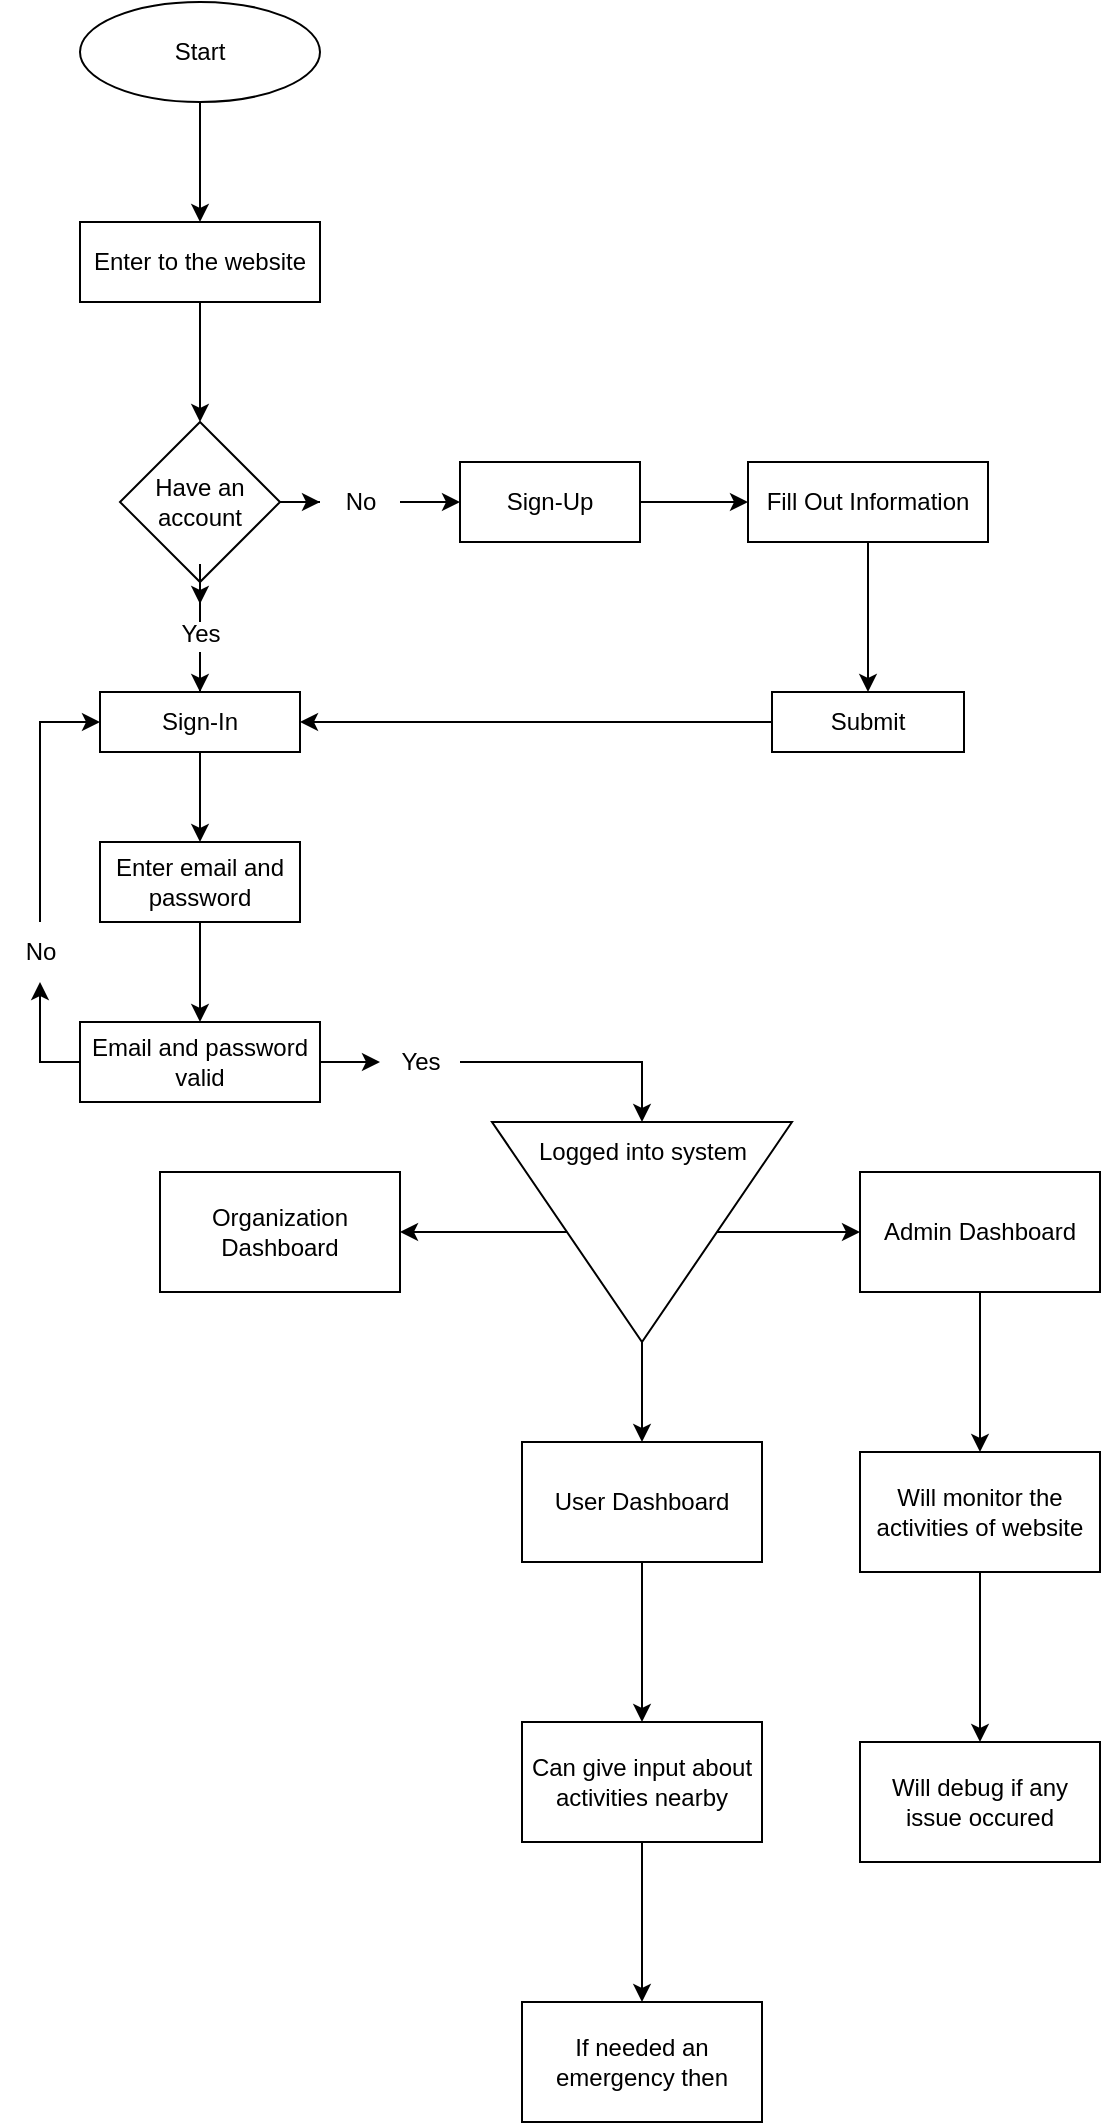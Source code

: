<mxfile version="24.7.5">
  <diagram id="C5RBs43oDa-KdzZeNtuy" name="Page-1">
    <mxGraphModel dx="1434" dy="746" grid="1" gridSize="10" guides="1" tooltips="1" connect="1" arrows="1" fold="1" page="1" pageScale="1" pageWidth="827" pageHeight="1169" math="0" shadow="0">
      <root>
        <mxCell id="WIyWlLk6GJQsqaUBKTNV-0" />
        <mxCell id="WIyWlLk6GJQsqaUBKTNV-1" parent="WIyWlLk6GJQsqaUBKTNV-0" />
        <mxCell id="HioqSzKNUCu9lMBX9jTe-11" style="edgeStyle=orthogonalEdgeStyle;rounded=0;orthogonalLoop=1;jettySize=auto;html=1;" edge="1" parent="WIyWlLk6GJQsqaUBKTNV-1" source="HioqSzKNUCu9lMBX9jTe-9" target="HioqSzKNUCu9lMBX9jTe-10">
          <mxGeometry relative="1" as="geometry" />
        </mxCell>
        <mxCell id="HioqSzKNUCu9lMBX9jTe-9" value="Start" style="ellipse;whiteSpace=wrap;html=1;" vertex="1" parent="WIyWlLk6GJQsqaUBKTNV-1">
          <mxGeometry x="70" y="20" width="120" height="50" as="geometry" />
        </mxCell>
        <mxCell id="HioqSzKNUCu9lMBX9jTe-18" style="edgeStyle=orthogonalEdgeStyle;rounded=0;orthogonalLoop=1;jettySize=auto;html=1;entryX=0.5;entryY=0;entryDx=0;entryDy=0;" edge="1" parent="WIyWlLk6GJQsqaUBKTNV-1" source="HioqSzKNUCu9lMBX9jTe-10" target="HioqSzKNUCu9lMBX9jTe-17">
          <mxGeometry relative="1" as="geometry" />
        </mxCell>
        <mxCell id="HioqSzKNUCu9lMBX9jTe-10" value="Enter to the website" style="rounded=0;whiteSpace=wrap;html=1;" vertex="1" parent="WIyWlLk6GJQsqaUBKTNV-1">
          <mxGeometry x="70" y="130" width="120" height="40" as="geometry" />
        </mxCell>
        <mxCell id="HioqSzKNUCu9lMBX9jTe-16" style="edgeStyle=orthogonalEdgeStyle;rounded=0;orthogonalLoop=1;jettySize=auto;html=1;entryX=0;entryY=0.5;entryDx=0;entryDy=0;" edge="1" parent="WIyWlLk6GJQsqaUBKTNV-1" source="HioqSzKNUCu9lMBX9jTe-12" target="HioqSzKNUCu9lMBX9jTe-15">
          <mxGeometry relative="1" as="geometry" />
        </mxCell>
        <mxCell id="HioqSzKNUCu9lMBX9jTe-12" value="Sign-Up" style="rounded=0;whiteSpace=wrap;html=1;" vertex="1" parent="WIyWlLk6GJQsqaUBKTNV-1">
          <mxGeometry x="260" y="250" width="90" height="40" as="geometry" />
        </mxCell>
        <mxCell id="HioqSzKNUCu9lMBX9jTe-21" value="" style="edgeStyle=orthogonalEdgeStyle;rounded=0;orthogonalLoop=1;jettySize=auto;html=1;" edge="1" parent="WIyWlLk6GJQsqaUBKTNV-1" source="HioqSzKNUCu9lMBX9jTe-15" target="HioqSzKNUCu9lMBX9jTe-20">
          <mxGeometry relative="1" as="geometry" />
        </mxCell>
        <mxCell id="HioqSzKNUCu9lMBX9jTe-15" value="Fill Out Information" style="rounded=0;whiteSpace=wrap;html=1;" vertex="1" parent="WIyWlLk6GJQsqaUBKTNV-1">
          <mxGeometry x="404" y="250" width="120" height="40" as="geometry" />
        </mxCell>
        <mxCell id="HioqSzKNUCu9lMBX9jTe-19" value="" style="edgeStyle=orthogonalEdgeStyle;rounded=0;orthogonalLoop=1;jettySize=auto;html=1;" edge="1" parent="WIyWlLk6GJQsqaUBKTNV-1" source="HioqSzKNUCu9lMBX9jTe-25" target="HioqSzKNUCu9lMBX9jTe-12">
          <mxGeometry relative="1" as="geometry" />
        </mxCell>
        <mxCell id="HioqSzKNUCu9lMBX9jTe-24" value="" style="edgeStyle=orthogonalEdgeStyle;rounded=0;orthogonalLoop=1;jettySize=auto;html=1;" edge="1" parent="WIyWlLk6GJQsqaUBKTNV-1" source="HioqSzKNUCu9lMBX9jTe-26" target="HioqSzKNUCu9lMBX9jTe-22">
          <mxGeometry relative="1" as="geometry" />
        </mxCell>
        <mxCell id="HioqSzKNUCu9lMBX9jTe-17" value="Have an account" style="rhombus;whiteSpace=wrap;html=1;" vertex="1" parent="WIyWlLk6GJQsqaUBKTNV-1">
          <mxGeometry x="90" y="230" width="80" height="80" as="geometry" />
        </mxCell>
        <mxCell id="HioqSzKNUCu9lMBX9jTe-23" style="edgeStyle=orthogonalEdgeStyle;rounded=0;orthogonalLoop=1;jettySize=auto;html=1;" edge="1" parent="WIyWlLk6GJQsqaUBKTNV-1" source="HioqSzKNUCu9lMBX9jTe-20" target="HioqSzKNUCu9lMBX9jTe-22">
          <mxGeometry relative="1" as="geometry" />
        </mxCell>
        <mxCell id="HioqSzKNUCu9lMBX9jTe-20" value="Submit" style="rounded=0;whiteSpace=wrap;html=1;" vertex="1" parent="WIyWlLk6GJQsqaUBKTNV-1">
          <mxGeometry x="416" y="365" width="96" height="30" as="geometry" />
        </mxCell>
        <mxCell id="HioqSzKNUCu9lMBX9jTe-30" value="" style="edgeStyle=orthogonalEdgeStyle;rounded=0;orthogonalLoop=1;jettySize=auto;html=1;" edge="1" parent="WIyWlLk6GJQsqaUBKTNV-1" source="HioqSzKNUCu9lMBX9jTe-22" target="HioqSzKNUCu9lMBX9jTe-27">
          <mxGeometry relative="1" as="geometry" />
        </mxCell>
        <mxCell id="HioqSzKNUCu9lMBX9jTe-22" value="Sign-In" style="rounded=0;whiteSpace=wrap;html=1;" vertex="1" parent="WIyWlLk6GJQsqaUBKTNV-1">
          <mxGeometry x="80" y="365" width="100" height="30" as="geometry" />
        </mxCell>
        <mxCell id="HioqSzKNUCu9lMBX9jTe-32" value="" style="edgeStyle=orthogonalEdgeStyle;rounded=0;orthogonalLoop=1;jettySize=auto;html=1;" edge="1" parent="WIyWlLk6GJQsqaUBKTNV-1" source="HioqSzKNUCu9lMBX9jTe-27" target="HioqSzKNUCu9lMBX9jTe-31">
          <mxGeometry relative="1" as="geometry" />
        </mxCell>
        <mxCell id="HioqSzKNUCu9lMBX9jTe-27" value="Enter email and password" style="rounded=0;whiteSpace=wrap;html=1;" vertex="1" parent="WIyWlLk6GJQsqaUBKTNV-1">
          <mxGeometry x="80" y="440" width="100" height="40" as="geometry" />
        </mxCell>
        <mxCell id="HioqSzKNUCu9lMBX9jTe-34" style="edgeStyle=orthogonalEdgeStyle;rounded=0;orthogonalLoop=1;jettySize=auto;html=1;entryX=0;entryY=0.5;entryDx=0;entryDy=0;" edge="1" parent="WIyWlLk6GJQsqaUBKTNV-1" source="HioqSzKNUCu9lMBX9jTe-46" target="HioqSzKNUCu9lMBX9jTe-22">
          <mxGeometry relative="1" as="geometry">
            <mxPoint x="10" y="420" as="targetPoint" />
            <Array as="points">
              <mxPoint x="50" y="380" />
            </Array>
          </mxGeometry>
        </mxCell>
        <mxCell id="HioqSzKNUCu9lMBX9jTe-40" value="" style="edgeStyle=orthogonalEdgeStyle;rounded=0;orthogonalLoop=1;jettySize=auto;html=1;" edge="1" parent="WIyWlLk6GJQsqaUBKTNV-1" source="HioqSzKNUCu9lMBX9jTe-42" target="HioqSzKNUCu9lMBX9jTe-39">
          <mxGeometry relative="1" as="geometry" />
        </mxCell>
        <mxCell id="HioqSzKNUCu9lMBX9jTe-49" style="edgeStyle=orthogonalEdgeStyle;rounded=0;orthogonalLoop=1;jettySize=auto;html=1;" edge="1" parent="WIyWlLk6GJQsqaUBKTNV-1" source="HioqSzKNUCu9lMBX9jTe-31">
          <mxGeometry relative="1" as="geometry">
            <mxPoint x="50" y="510" as="targetPoint" />
          </mxGeometry>
        </mxCell>
        <mxCell id="HioqSzKNUCu9lMBX9jTe-31" value="Email and password valid" style="whiteSpace=wrap;html=1;rounded=0;" vertex="1" parent="WIyWlLk6GJQsqaUBKTNV-1">
          <mxGeometry x="70" y="530" width="120" height="40" as="geometry" />
        </mxCell>
        <mxCell id="HioqSzKNUCu9lMBX9jTe-54" value="" style="edgeStyle=orthogonalEdgeStyle;rounded=0;orthogonalLoop=1;jettySize=auto;html=1;" edge="1" parent="WIyWlLk6GJQsqaUBKTNV-1" source="HioqSzKNUCu9lMBX9jTe-39" target="HioqSzKNUCu9lMBX9jTe-53">
          <mxGeometry relative="1" as="geometry" />
        </mxCell>
        <mxCell id="HioqSzKNUCu9lMBX9jTe-56" value="" style="edgeStyle=orthogonalEdgeStyle;rounded=0;orthogonalLoop=1;jettySize=auto;html=1;" edge="1" parent="WIyWlLk6GJQsqaUBKTNV-1" source="HioqSzKNUCu9lMBX9jTe-39" target="HioqSzKNUCu9lMBX9jTe-55">
          <mxGeometry relative="1" as="geometry" />
        </mxCell>
        <mxCell id="HioqSzKNUCu9lMBX9jTe-59" value="" style="edgeStyle=orthogonalEdgeStyle;rounded=0;orthogonalLoop=1;jettySize=auto;html=1;" edge="1" parent="WIyWlLk6GJQsqaUBKTNV-1" source="HioqSzKNUCu9lMBX9jTe-39" target="HioqSzKNUCu9lMBX9jTe-58">
          <mxGeometry relative="1" as="geometry" />
        </mxCell>
        <mxCell id="HioqSzKNUCu9lMBX9jTe-39" value="" style="triangle;whiteSpace=wrap;html=1;rounded=0;rotation=90;" vertex="1" parent="WIyWlLk6GJQsqaUBKTNV-1">
          <mxGeometry x="296" y="560" width="110" height="150" as="geometry" />
        </mxCell>
        <mxCell id="HioqSzKNUCu9lMBX9jTe-41" value="Logged into system" style="text;html=1;align=center;verticalAlign=middle;resizable=0;points=[];autosize=1;strokeColor=none;fillColor=none;" vertex="1" parent="WIyWlLk6GJQsqaUBKTNV-1">
          <mxGeometry x="286" y="580" width="130" height="30" as="geometry" />
        </mxCell>
        <mxCell id="HioqSzKNUCu9lMBX9jTe-43" value="" style="edgeStyle=orthogonalEdgeStyle;rounded=0;orthogonalLoop=1;jettySize=auto;html=1;" edge="1" parent="WIyWlLk6GJQsqaUBKTNV-1" source="HioqSzKNUCu9lMBX9jTe-31" target="HioqSzKNUCu9lMBX9jTe-42">
          <mxGeometry relative="1" as="geometry">
            <mxPoint x="190" y="550" as="sourcePoint" />
            <mxPoint x="351" y="580" as="targetPoint" />
          </mxGeometry>
        </mxCell>
        <mxCell id="HioqSzKNUCu9lMBX9jTe-42" value="Yes" style="text;html=1;align=center;verticalAlign=middle;resizable=0;points=[];autosize=1;strokeColor=none;fillColor=none;" vertex="1" parent="WIyWlLk6GJQsqaUBKTNV-1">
          <mxGeometry x="220" y="535" width="40" height="30" as="geometry" />
        </mxCell>
        <mxCell id="HioqSzKNUCu9lMBX9jTe-44" value="" style="edgeStyle=orthogonalEdgeStyle;rounded=0;orthogonalLoop=1;jettySize=auto;html=1;" edge="1" parent="WIyWlLk6GJQsqaUBKTNV-1" source="HioqSzKNUCu9lMBX9jTe-17" target="HioqSzKNUCu9lMBX9jTe-26">
          <mxGeometry relative="1" as="geometry">
            <mxPoint x="130" y="310" as="sourcePoint" />
            <mxPoint x="130" y="365" as="targetPoint" />
          </mxGeometry>
        </mxCell>
        <mxCell id="HioqSzKNUCu9lMBX9jTe-26" value="Yes" style="text;html=1;align=center;verticalAlign=middle;resizable=0;points=[];autosize=1;strokeColor=none;fillColor=none;" vertex="1" parent="WIyWlLk6GJQsqaUBKTNV-1">
          <mxGeometry x="110" y="321" width="40" height="30" as="geometry" />
        </mxCell>
        <mxCell id="HioqSzKNUCu9lMBX9jTe-45" value="" style="edgeStyle=orthogonalEdgeStyle;rounded=0;orthogonalLoop=1;jettySize=auto;html=1;" edge="1" parent="WIyWlLk6GJQsqaUBKTNV-1" source="HioqSzKNUCu9lMBX9jTe-17" target="HioqSzKNUCu9lMBX9jTe-25">
          <mxGeometry relative="1" as="geometry">
            <mxPoint x="170" y="270" as="sourcePoint" />
            <mxPoint x="260" y="270" as="targetPoint" />
          </mxGeometry>
        </mxCell>
        <mxCell id="HioqSzKNUCu9lMBX9jTe-25" value="No" style="text;html=1;align=center;verticalAlign=middle;resizable=0;points=[];autosize=1;strokeColor=none;fillColor=none;" vertex="1" parent="WIyWlLk6GJQsqaUBKTNV-1">
          <mxGeometry x="190" y="255" width="40" height="30" as="geometry" />
        </mxCell>
        <mxCell id="HioqSzKNUCu9lMBX9jTe-46" value="No" style="text;html=1;align=center;verticalAlign=middle;resizable=0;points=[];autosize=1;strokeColor=none;fillColor=none;" vertex="1" parent="WIyWlLk6GJQsqaUBKTNV-1">
          <mxGeometry x="30" y="480" width="40" height="30" as="geometry" />
        </mxCell>
        <mxCell id="HioqSzKNUCu9lMBX9jTe-66" value="" style="edgeStyle=orthogonalEdgeStyle;rounded=0;orthogonalLoop=1;jettySize=auto;html=1;" edge="1" parent="WIyWlLk6GJQsqaUBKTNV-1" source="HioqSzKNUCu9lMBX9jTe-53" target="HioqSzKNUCu9lMBX9jTe-65">
          <mxGeometry relative="1" as="geometry" />
        </mxCell>
        <mxCell id="HioqSzKNUCu9lMBX9jTe-53" value="User Dashboard" style="whiteSpace=wrap;html=1;rounded=0;" vertex="1" parent="WIyWlLk6GJQsqaUBKTNV-1">
          <mxGeometry x="291" y="740" width="120" height="60" as="geometry" />
        </mxCell>
        <mxCell id="HioqSzKNUCu9lMBX9jTe-62" value="" style="edgeStyle=orthogonalEdgeStyle;rounded=0;orthogonalLoop=1;jettySize=auto;html=1;" edge="1" parent="WIyWlLk6GJQsqaUBKTNV-1" source="HioqSzKNUCu9lMBX9jTe-55" target="HioqSzKNUCu9lMBX9jTe-61">
          <mxGeometry relative="1" as="geometry" />
        </mxCell>
        <mxCell id="HioqSzKNUCu9lMBX9jTe-55" value="Admin Dashboard" style="whiteSpace=wrap;html=1;rounded=0;" vertex="1" parent="WIyWlLk6GJQsqaUBKTNV-1">
          <mxGeometry x="460" y="605" width="120" height="60" as="geometry" />
        </mxCell>
        <mxCell id="HioqSzKNUCu9lMBX9jTe-58" value="Organization Dashboard" style="whiteSpace=wrap;html=1;rounded=0;" vertex="1" parent="WIyWlLk6GJQsqaUBKTNV-1">
          <mxGeometry x="110" y="605" width="120" height="60" as="geometry" />
        </mxCell>
        <mxCell id="HioqSzKNUCu9lMBX9jTe-64" value="" style="edgeStyle=orthogonalEdgeStyle;rounded=0;orthogonalLoop=1;jettySize=auto;html=1;" edge="1" parent="WIyWlLk6GJQsqaUBKTNV-1" source="HioqSzKNUCu9lMBX9jTe-61" target="HioqSzKNUCu9lMBX9jTe-63">
          <mxGeometry relative="1" as="geometry" />
        </mxCell>
        <mxCell id="HioqSzKNUCu9lMBX9jTe-61" value="Will monitor the activities of website" style="whiteSpace=wrap;html=1;rounded=0;" vertex="1" parent="WIyWlLk6GJQsqaUBKTNV-1">
          <mxGeometry x="460" y="745" width="120" height="60" as="geometry" />
        </mxCell>
        <mxCell id="HioqSzKNUCu9lMBX9jTe-63" value="Will debug if any issue occured" style="whiteSpace=wrap;html=1;rounded=0;" vertex="1" parent="WIyWlLk6GJQsqaUBKTNV-1">
          <mxGeometry x="460" y="890" width="120" height="60" as="geometry" />
        </mxCell>
        <mxCell id="HioqSzKNUCu9lMBX9jTe-68" value="" style="edgeStyle=orthogonalEdgeStyle;rounded=0;orthogonalLoop=1;jettySize=auto;html=1;" edge="1" parent="WIyWlLk6GJQsqaUBKTNV-1" source="HioqSzKNUCu9lMBX9jTe-65" target="HioqSzKNUCu9lMBX9jTe-67">
          <mxGeometry relative="1" as="geometry" />
        </mxCell>
        <mxCell id="HioqSzKNUCu9lMBX9jTe-65" value="Can give input about activities nearby" style="whiteSpace=wrap;html=1;rounded=0;" vertex="1" parent="WIyWlLk6GJQsqaUBKTNV-1">
          <mxGeometry x="291" y="880" width="120" height="60" as="geometry" />
        </mxCell>
        <mxCell id="HioqSzKNUCu9lMBX9jTe-67" value="If needed an emergency then" style="whiteSpace=wrap;html=1;rounded=0;" vertex="1" parent="WIyWlLk6GJQsqaUBKTNV-1">
          <mxGeometry x="291" y="1020" width="120" height="60" as="geometry" />
        </mxCell>
      </root>
    </mxGraphModel>
  </diagram>
</mxfile>
